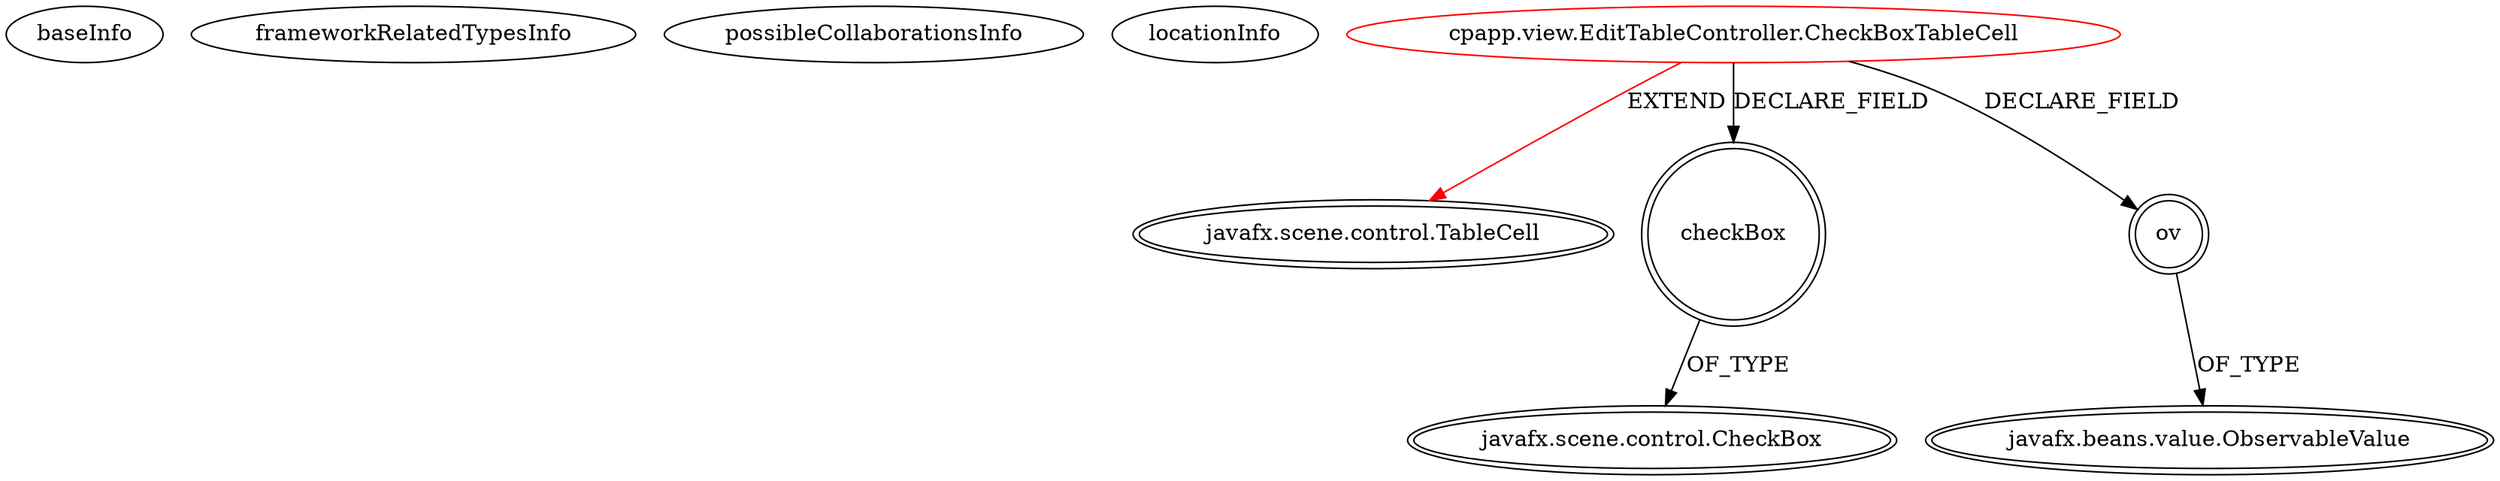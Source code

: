 digraph {
baseInfo[graphId=2754,category="extension_graph",isAnonymous=false,possibleRelation=false]
frameworkRelatedTypesInfo[0="javafx.scene.control.TableCell"]
possibleCollaborationsInfo[]
locationInfo[projectName="gleba-cppoints",filePath="/gleba-cppoints/cppoints-master/src/cpapp/view/EditTableController.java",contextSignature="CheckBoxTableCell",graphId="2754"]
0[label="cpapp.view.EditTableController.CheckBoxTableCell",vertexType="ROOT_CLIENT_CLASS_DECLARATION",isFrameworkType=false,color=red]
1[label="javafx.scene.control.TableCell",vertexType="FRAMEWORK_CLASS_TYPE",isFrameworkType=true,peripheries=2]
2[label="checkBox",vertexType="FIELD_DECLARATION",isFrameworkType=true,peripheries=2,shape=circle]
3[label="javafx.scene.control.CheckBox",vertexType="FRAMEWORK_CLASS_TYPE",isFrameworkType=true,peripheries=2]
4[label="ov",vertexType="FIELD_DECLARATION",isFrameworkType=true,peripheries=2,shape=circle]
5[label="javafx.beans.value.ObservableValue",vertexType="FRAMEWORK_INTERFACE_TYPE",isFrameworkType=true,peripheries=2]
0->1[label="EXTEND",color=red]
0->2[label="DECLARE_FIELD"]
2->3[label="OF_TYPE"]
0->4[label="DECLARE_FIELD"]
4->5[label="OF_TYPE"]
}
